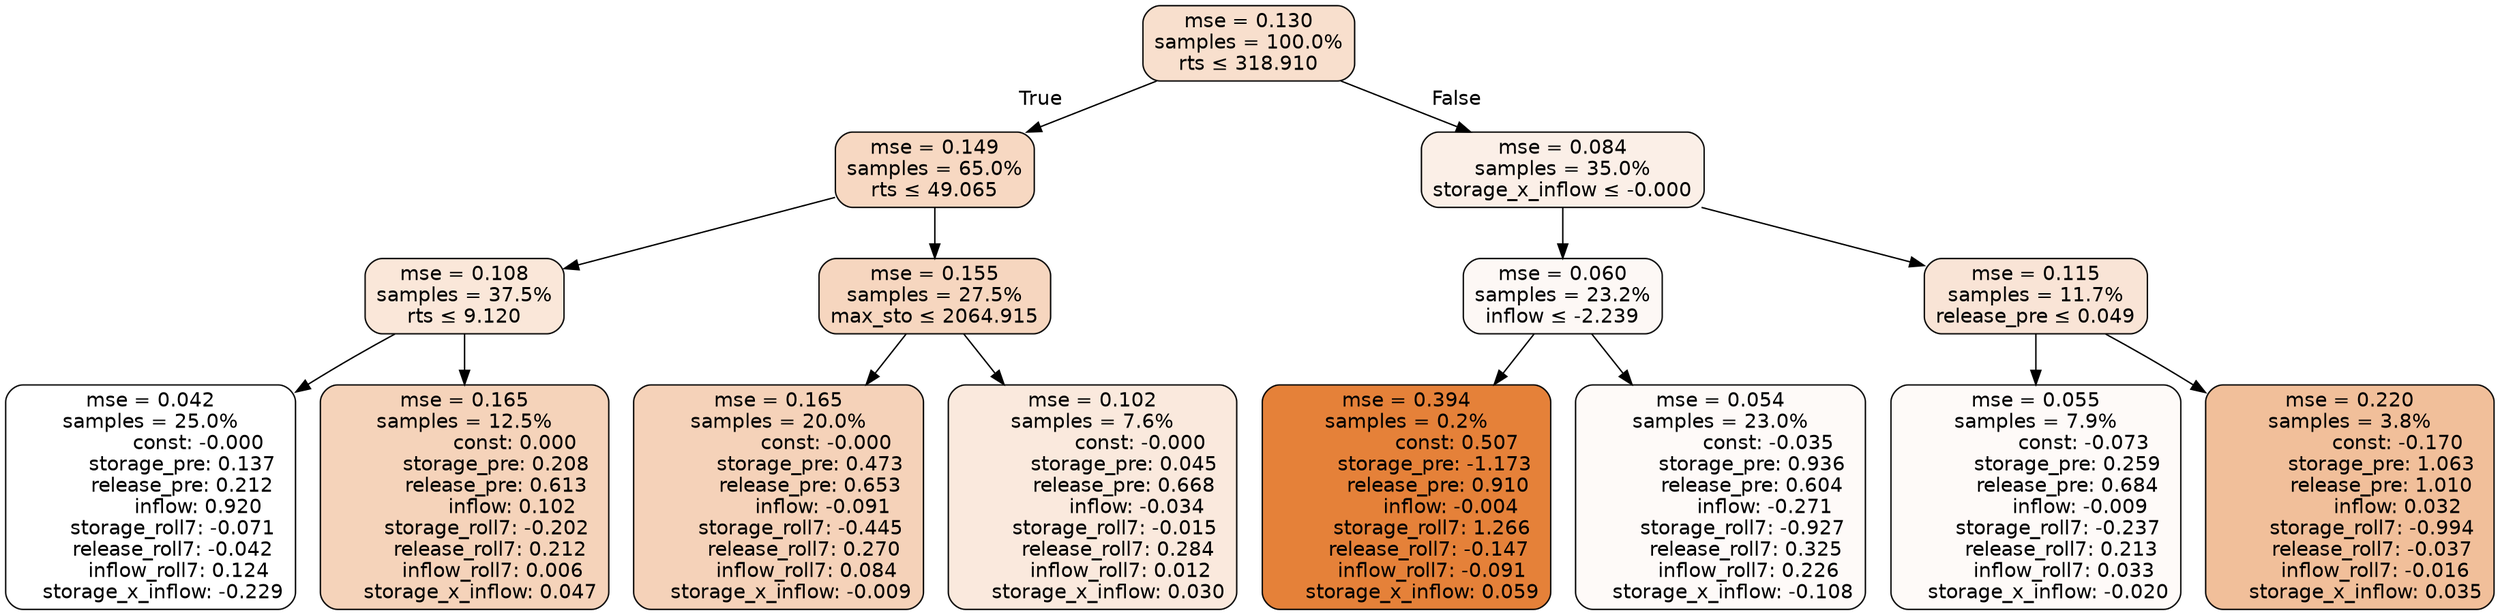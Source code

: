 digraph tree {
bgcolor="transparent"
node [shape=rectangle, style="filled, rounded", color="black", fontname=helvetica] ;
edge [fontname=helvetica] ;
	"0" [label="mse = 0.130
samples = 100.0%
rts &le; 318.910", fillcolor="#f8dfcd"]
	"1" [label="mse = 0.149
samples = 65.0%
rts &le; 49.065", fillcolor="#f7d8c2"]
	"2" [label="mse = 0.108
samples = 37.5%
rts &le; 9.120", fillcolor="#fae7d9"]
	"3" [label="mse = 0.042
samples = 25.0%
               const: -0.000
          storage_pre: 0.137
          release_pre: 0.212
               inflow: 0.920
       storage_roll7: -0.071
       release_roll7: -0.042
         inflow_roll7: 0.124
    storage_x_inflow: -0.229", fillcolor="#ffffff"]
	"4" [label="mse = 0.165
samples = 12.5%
                const: 0.000
          storage_pre: 0.208
          release_pre: 0.613
               inflow: 0.102
       storage_roll7: -0.202
        release_roll7: 0.212
         inflow_roll7: 0.006
     storage_x_inflow: 0.047", fillcolor="#f5d3ba"]
	"5" [label="mse = 0.155
samples = 27.5%
max_sto &le; 2064.915", fillcolor="#f6d6bf"]
	"6" [label="mse = 0.165
samples = 20.0%
               const: -0.000
          storage_pre: 0.473
          release_pre: 0.653
              inflow: -0.091
       storage_roll7: -0.445
        release_roll7: 0.270
         inflow_roll7: 0.084
    storage_x_inflow: -0.009", fillcolor="#f5d2b9"]
	"7" [label="mse = 0.102
samples = 7.6%
               const: -0.000
          storage_pre: 0.045
          release_pre: 0.668
              inflow: -0.034
       storage_roll7: -0.015
        release_roll7: 0.284
         inflow_roll7: 0.012
     storage_x_inflow: 0.030", fillcolor="#fae9dd"]
	"8" [label="mse = 0.084
samples = 35.0%
storage_x_inflow &le; -0.000", fillcolor="#fbefe7"]
	"9" [label="mse = 0.060
samples = 23.2%
inflow &le; -2.239", fillcolor="#fdf8f5"]
	"10" [label="mse = 0.394
samples = 0.2%
                const: 0.507
         storage_pre: -1.173
          release_pre: 0.910
              inflow: -0.004
        storage_roll7: 1.266
       release_roll7: -0.147
        inflow_roll7: -0.091
     storage_x_inflow: 0.059", fillcolor="#e58139"]
	"11" [label="mse = 0.054
samples = 23.0%
               const: -0.035
          storage_pre: 0.936
          release_pre: 0.604
              inflow: -0.271
       storage_roll7: -0.927
        release_roll7: 0.325
         inflow_roll7: 0.226
    storage_x_inflow: -0.108", fillcolor="#fefaf8"]
	"12" [label="mse = 0.115
samples = 11.7%
release_pre &le; 0.049", fillcolor="#f9e4d6"]
	"13" [label="mse = 0.055
samples = 7.9%
               const: -0.073
          storage_pre: 0.259
          release_pre: 0.684
              inflow: -0.009
       storage_roll7: -0.237
        release_roll7: 0.213
         inflow_roll7: 0.033
    storage_x_inflow: -0.020", fillcolor="#fefaf8"]
	"14" [label="mse = 0.220
samples = 3.8%
               const: -0.170
          storage_pre: 1.063
          release_pre: 1.010
               inflow: 0.032
       storage_roll7: -0.994
       release_roll7: -0.037
        inflow_roll7: -0.016
     storage_x_inflow: 0.035", fillcolor="#f1bf9a"]

	"0" -> "1" [labeldistance=2.5, labelangle=45, headlabel="True"]
	"1" -> "2"
	"2" -> "3"
	"2" -> "4"
	"1" -> "5"
	"5" -> "6"
	"5" -> "7"
	"0" -> "8" [labeldistance=2.5, labelangle=-45, headlabel="False"]
	"8" -> "9"
	"9" -> "10"
	"9" -> "11"
	"8" -> "12"
	"12" -> "13"
	"12" -> "14"
}